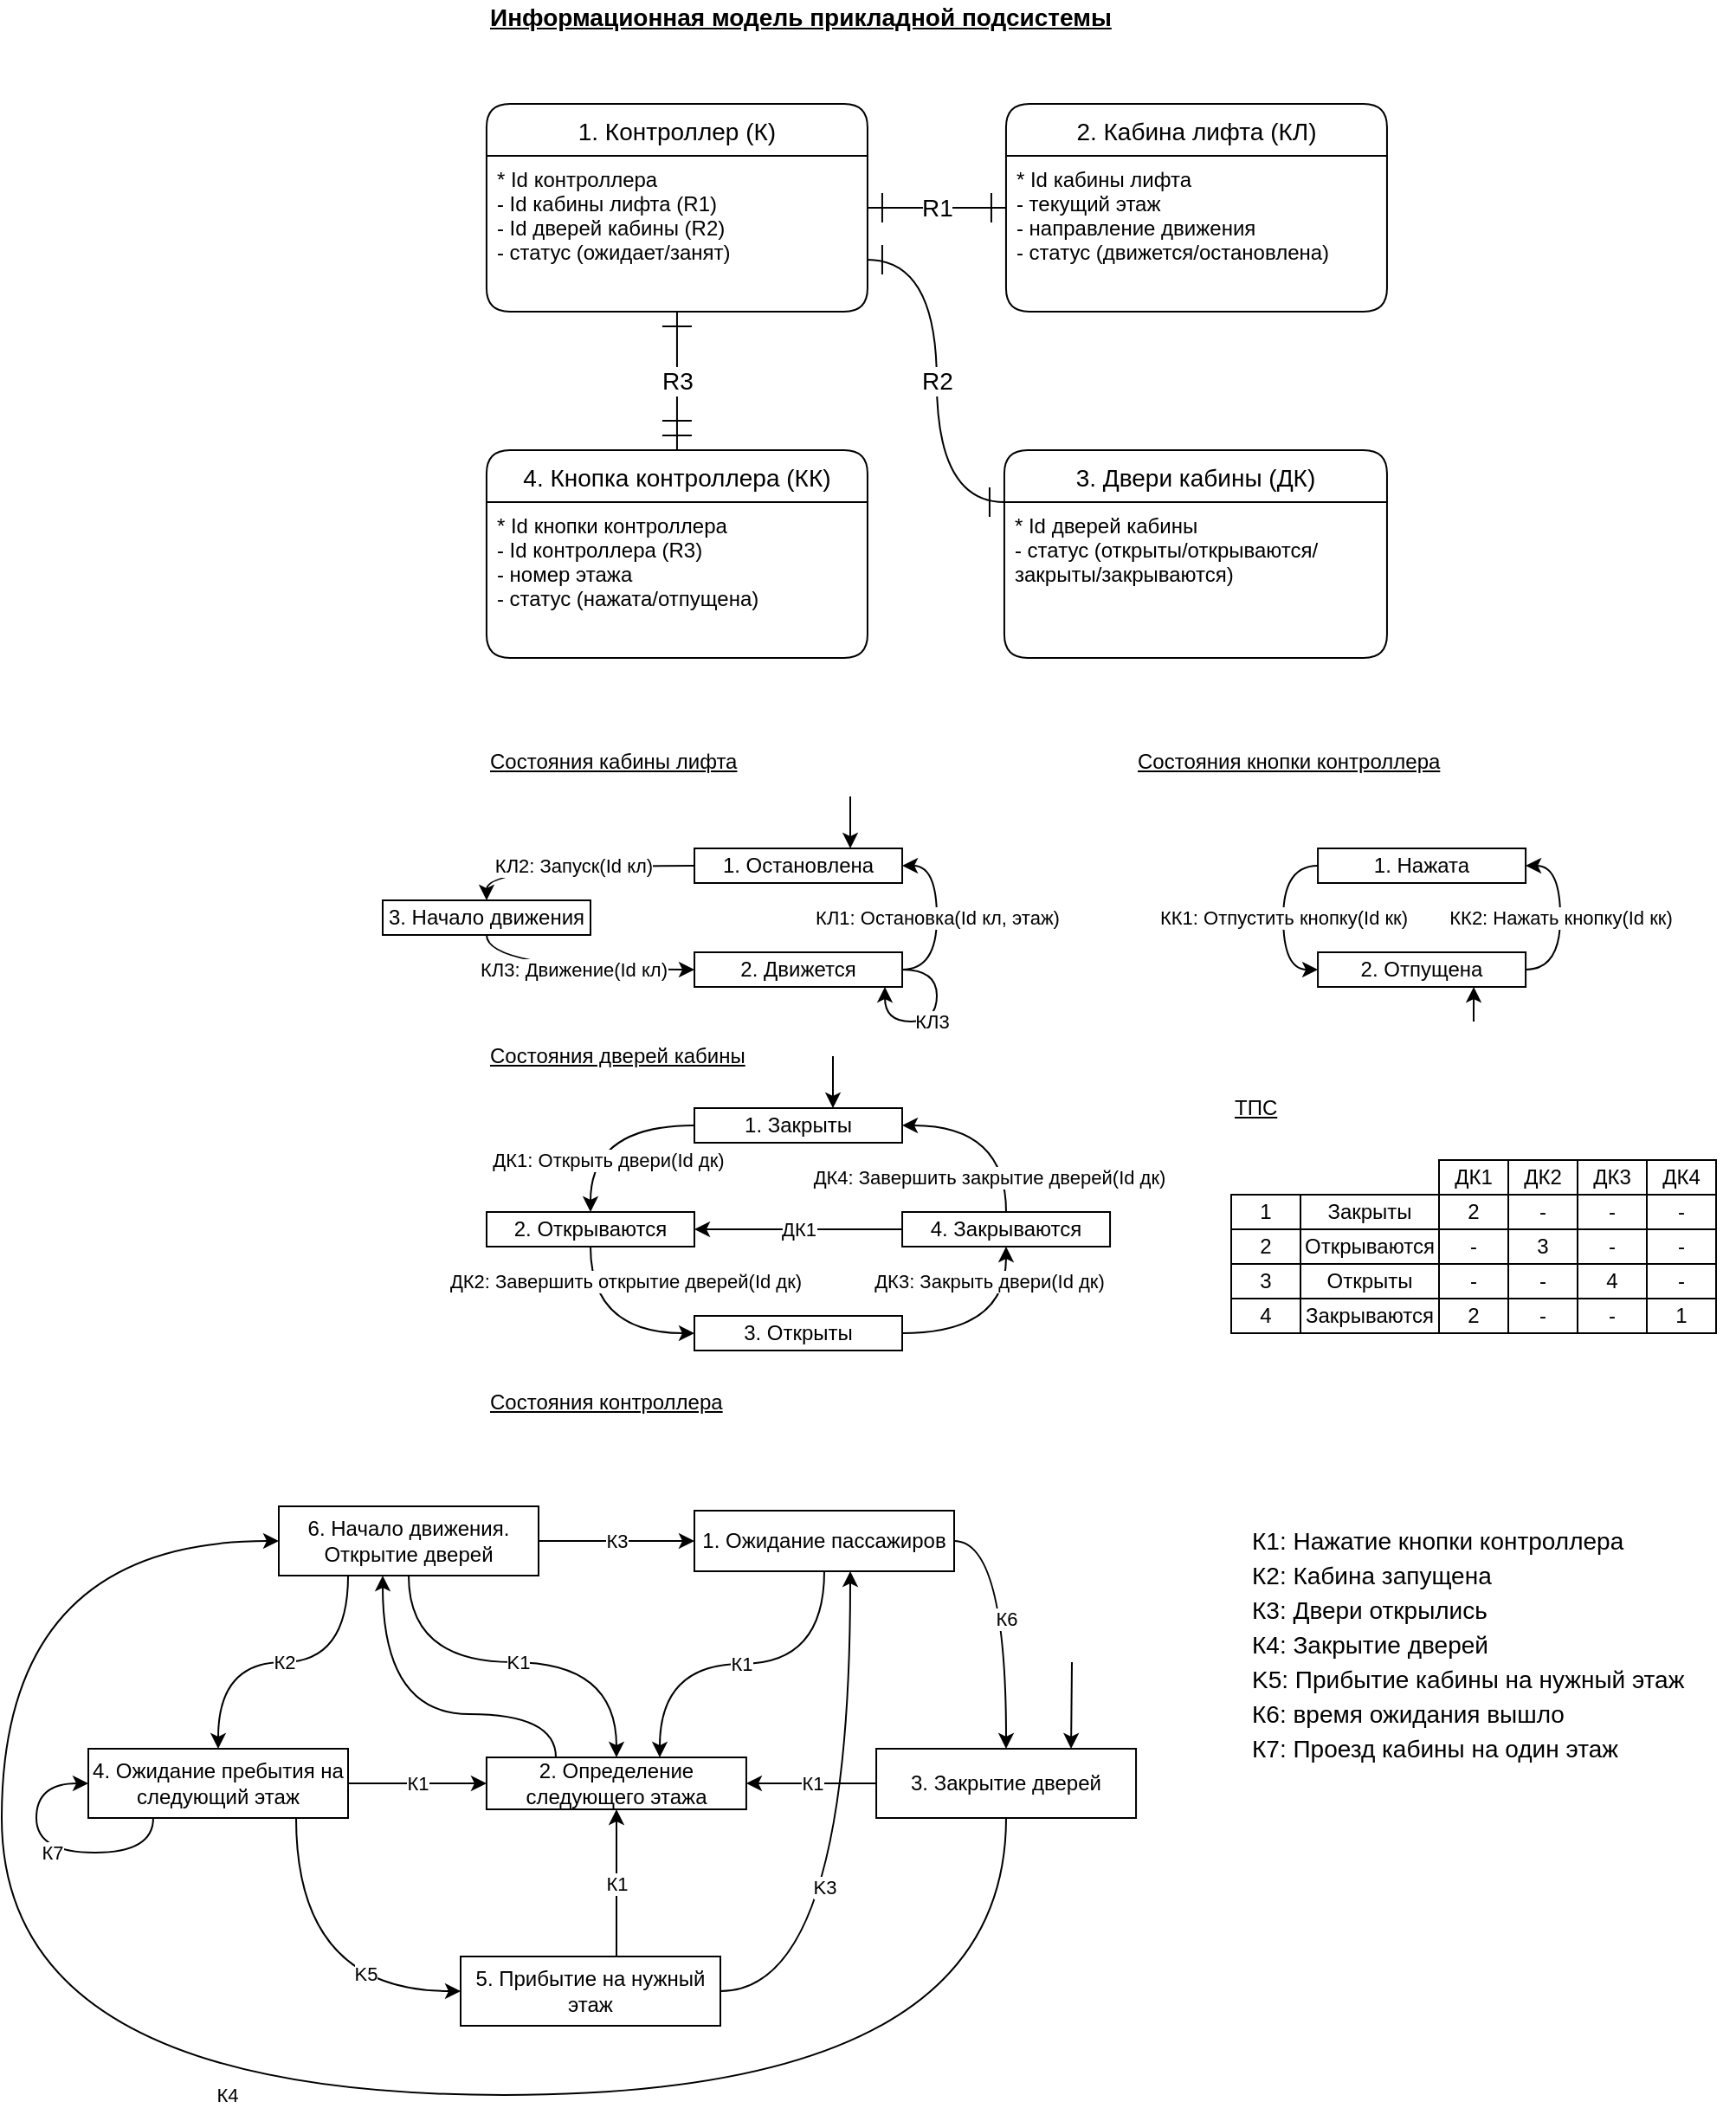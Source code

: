 <mxfile>
    <diagram id="FFJJ7vYpV9TbGx-IhugV" name="Страница 1">
        <mxGraphModel dx="1822" dy="867" grid="1" gridSize="10" guides="1" tooltips="1" connect="1" arrows="1" fold="1" page="1" pageScale="1" pageWidth="827" pageHeight="1169" math="0" shadow="0">
            <root>
                <mxCell id="0"/>
                <mxCell id="1" parent="0"/>
                <mxCell id="rGy74gRU72N-6EAPcVKt-3" value="Состояния кабины лифта" style="text;html=1;strokeColor=none;fillColor=none;align=left;verticalAlign=middle;whiteSpace=wrap;rounded=0;fontStyle=4" parent="1" vertex="1">
                    <mxGeometry x="40" y="450" width="200" height="20" as="geometry"/>
                </mxCell>
                <mxCell id="rGy74gRU72N-6EAPcVKt-4" value="Состояния дверей кабины" style="text;html=1;strokeColor=none;fillColor=none;align=left;verticalAlign=middle;whiteSpace=wrap;rounded=0;fontStyle=4" parent="1" vertex="1">
                    <mxGeometry x="40.0" y="620" width="200.03" height="20" as="geometry"/>
                </mxCell>
                <mxCell id="rGy74gRU72N-6EAPcVKt-15" value="Состояния кнопки контроллера" style="text;html=1;strokeColor=none;fillColor=none;align=left;verticalAlign=middle;whiteSpace=wrap;rounded=0;fontStyle=4" parent="1" vertex="1">
                    <mxGeometry x="414.03" y="450" width="200.03" height="20" as="geometry"/>
                </mxCell>
                <mxCell id="ytYb5CN6HiQMM8bSOuHx-4" value="КЛ2: Запуск(Id кл)" style="edgeStyle=orthogonalEdgeStyle;curved=1;orthogonalLoop=1;jettySize=auto;html=1;" parent="1" source="ytYb5CN6HiQMM8bSOuHx-1" target="5jym0ZMFD4PkC4suiMIN-1" edge="1">
                    <mxGeometry relative="1" as="geometry">
                        <Array as="points">
                            <mxPoint x="40" y="520"/>
                        </Array>
                    </mxGeometry>
                </mxCell>
                <mxCell id="ytYb5CN6HiQMM8bSOuHx-1" value="1. Остановлена" style="rounded=0;whiteSpace=wrap;html=1;" parent="1" vertex="1">
                    <mxGeometry x="160.02" y="510" width="120" height="20" as="geometry"/>
                </mxCell>
                <mxCell id="ytYb5CN6HiQMM8bSOuHx-3" value="КЛ1: Остановка(Id кл, этаж)" style="edgeStyle=orthogonalEdgeStyle;orthogonalLoop=1;jettySize=auto;html=1;curved=1;" parent="1" source="ytYb5CN6HiQMM8bSOuHx-2" target="ytYb5CN6HiQMM8bSOuHx-1" edge="1">
                    <mxGeometry relative="1" as="geometry">
                        <Array as="points">
                            <mxPoint x="300.02" y="580"/>
                            <mxPoint x="300.02" y="520"/>
                        </Array>
                    </mxGeometry>
                </mxCell>
                <mxCell id="ytYb5CN6HiQMM8bSOuHx-2" value="2. Движется" style="rounded=0;whiteSpace=wrap;html=1;" parent="1" vertex="1">
                    <mxGeometry x="160.02" y="570" width="120" height="20" as="geometry"/>
                </mxCell>
                <mxCell id="ytYb5CN6HiQMM8bSOuHx-5" value="Информационная модель прикладной подсистемы" style="text;html=1;strokeColor=none;fillColor=none;align=left;verticalAlign=middle;whiteSpace=wrap;rounded=0;fontStyle=5;fontSize=14;" parent="1" vertex="1">
                    <mxGeometry x="39.97" y="20" width="400.03" height="20" as="geometry"/>
                </mxCell>
                <mxCell id="ytYb5CN6HiQMM8bSOuHx-6" value="2. Кабина лифта (КЛ)" style="swimlane;childLayout=stackLayout;horizontal=1;startSize=30;horizontalStack=0;rounded=1;fontSize=14;fontStyle=0;strokeWidth=1;resizeParent=0;resizeLast=1;shadow=0;dashed=0;align=center;" parent="1" vertex="1">
                    <mxGeometry x="339.97" y="80" width="220" height="120" as="geometry"/>
                </mxCell>
                <mxCell id="ytYb5CN6HiQMM8bSOuHx-7" value="* Id кабины лифта&#10;- текущий этаж&#10;- направление движения&#10;- статус (движется/остановлена)" style="align=left;strokeColor=none;fillColor=none;spacingLeft=4;fontSize=12;verticalAlign=top;resizable=0;rotatable=0;part=1;" parent="ytYb5CN6HiQMM8bSOuHx-6" vertex="1">
                    <mxGeometry y="30" width="220" height="90" as="geometry"/>
                </mxCell>
                <mxCell id="ytYb5CN6HiQMM8bSOuHx-17" value="R1" style="edgeStyle=orthogonalEdgeStyle;curved=1;orthogonalLoop=1;jettySize=auto;html=1;fontSize=14;endArrow=ERone;endFill=0;endSize=15;startArrow=ERone;startFill=0;startSize=15;" parent="1" source="ytYb5CN6HiQMM8bSOuHx-8" target="ytYb5CN6HiQMM8bSOuHx-6" edge="1">
                    <mxGeometry relative="1" as="geometry">
                        <mxPoint as="offset"/>
                    </mxGeometry>
                </mxCell>
                <mxCell id="ytYb5CN6HiQMM8bSOuHx-18" style="edgeStyle=orthogonalEdgeStyle;curved=1;orthogonalLoop=1;jettySize=auto;html=1;fontSize=14;startArrow=ERone;startFill=0;endArrow=ERone;endFill=0;startSize=15;endSize=15;" parent="1" source="ytYb5CN6HiQMM8bSOuHx-8" target="ytYb5CN6HiQMM8bSOuHx-11" edge="1">
                    <mxGeometry relative="1" as="geometry">
                        <Array as="points">
                            <mxPoint x="299.97" y="170"/>
                            <mxPoint x="299.97" y="310"/>
                        </Array>
                    </mxGeometry>
                </mxCell>
                <mxCell id="ytYb5CN6HiQMM8bSOuHx-20" value="R2" style="edgeLabel;html=1;align=center;verticalAlign=middle;resizable=0;points=[];fontSize=14;" parent="ytYb5CN6HiQMM8bSOuHx-18" vertex="1" connectable="0">
                    <mxGeometry x="0.197" y="-1" relative="1" as="geometry">
                        <mxPoint x="1" y="-21" as="offset"/>
                    </mxGeometry>
                </mxCell>
                <mxCell id="ytYb5CN6HiQMM8bSOuHx-8" value="1. Контроллер (К)" style="swimlane;childLayout=stackLayout;horizontal=1;startSize=30;horizontalStack=0;rounded=1;fontSize=14;fontStyle=0;strokeWidth=1;resizeParent=0;resizeLast=1;shadow=0;dashed=0;align=center;" parent="1" vertex="1">
                    <mxGeometry x="39.97" y="80" width="220" height="120" as="geometry"/>
                </mxCell>
                <mxCell id="ytYb5CN6HiQMM8bSOuHx-9" value="* Id контроллера&#10;- Id кабины лифта (R1)&#10;- Id дверей кабины (R2)&#10;- статус (ожидает/занят)" style="align=left;strokeColor=none;fillColor=none;spacingLeft=4;fontSize=12;verticalAlign=top;resizable=0;rotatable=0;part=1;" parent="ytYb5CN6HiQMM8bSOuHx-8" vertex="1">
                    <mxGeometry y="30" width="220" height="90" as="geometry"/>
                </mxCell>
                <mxCell id="ytYb5CN6HiQMM8bSOuHx-11" value="3. Двери кабины (ДК)" style="swimlane;childLayout=stackLayout;horizontal=1;startSize=30;horizontalStack=0;rounded=1;fontSize=14;fontStyle=0;strokeWidth=1;resizeParent=0;resizeLast=1;shadow=0;dashed=0;align=center;" parent="1" vertex="1">
                    <mxGeometry x="338.97" y="280" width="221" height="120" as="geometry"/>
                </mxCell>
                <mxCell id="ytYb5CN6HiQMM8bSOuHx-12" value="* Id дверей кабины&#10;- статус (открыты/открываются/&#10;закрыты/закрываются)" style="align=left;strokeColor=none;fillColor=none;spacingLeft=4;fontSize=12;verticalAlign=top;resizable=0;rotatable=0;part=1;" parent="ytYb5CN6HiQMM8bSOuHx-11" vertex="1">
                    <mxGeometry y="30" width="221" height="90" as="geometry"/>
                </mxCell>
                <mxCell id="ytYb5CN6HiQMM8bSOuHx-19" style="edgeStyle=orthogonalEdgeStyle;curved=1;orthogonalLoop=1;jettySize=auto;html=1;fontSize=14;startArrow=ERmandOne;startFill=0;endArrow=ERone;endFill=0;startSize=15;endSize=15;" parent="1" source="ytYb5CN6HiQMM8bSOuHx-15" target="ytYb5CN6HiQMM8bSOuHx-8" edge="1">
                    <mxGeometry relative="1" as="geometry"/>
                </mxCell>
                <mxCell id="ytYb5CN6HiQMM8bSOuHx-21" value="R3" style="edgeLabel;html=1;align=center;verticalAlign=middle;resizable=0;points=[];fontSize=14;" parent="ytYb5CN6HiQMM8bSOuHx-19" vertex="1" connectable="0">
                    <mxGeometry x="0.283" relative="1" as="geometry">
                        <mxPoint y="11" as="offset"/>
                    </mxGeometry>
                </mxCell>
                <mxCell id="ytYb5CN6HiQMM8bSOuHx-15" value="4. Кнопка контроллера (КК)" style="swimlane;childLayout=stackLayout;horizontal=1;startSize=30;horizontalStack=0;rounded=1;fontSize=14;fontStyle=0;strokeWidth=1;resizeParent=0;resizeLast=1;shadow=0;dashed=0;align=center;" parent="1" vertex="1">
                    <mxGeometry x="39.97" y="280" width="220" height="120" as="geometry"/>
                </mxCell>
                <mxCell id="ytYb5CN6HiQMM8bSOuHx-16" value="* Id кнопки контроллера&#10;- Id контроллера (R3)&#10;- номер этажа&#10;- статус (нажата/отпущена)" style="align=left;strokeColor=none;fillColor=none;spacingLeft=4;fontSize=12;verticalAlign=top;resizable=0;rotatable=0;part=1;" parent="ytYb5CN6HiQMM8bSOuHx-15" vertex="1">
                    <mxGeometry y="30" width="220" height="90" as="geometry"/>
                </mxCell>
                <mxCell id="E6nvMdB4aJgWT5wThZRG-4" value="КК1: Отпустить кнопку(Id кк)" style="edgeStyle=orthogonalEdgeStyle;curved=1;orthogonalLoop=1;jettySize=auto;html=1;" parent="1" source="E6nvMdB4aJgWT5wThZRG-1" target="E6nvMdB4aJgWT5wThZRG-2" edge="1">
                    <mxGeometry relative="1" as="geometry">
                        <Array as="points">
                            <mxPoint x="500.06" y="520"/>
                            <mxPoint x="500.06" y="580"/>
                        </Array>
                    </mxGeometry>
                </mxCell>
                <mxCell id="E6nvMdB4aJgWT5wThZRG-1" value="1. Нажата" style="rounded=0;whiteSpace=wrap;html=1;" parent="1" vertex="1">
                    <mxGeometry x="520.04" y="510" width="120" height="20" as="geometry"/>
                </mxCell>
                <mxCell id="E6nvMdB4aJgWT5wThZRG-3" value="КК2: Нажать кнопку(Id кк)" style="edgeStyle=orthogonalEdgeStyle;orthogonalLoop=1;jettySize=auto;html=1;curved=1;" parent="1" source="E6nvMdB4aJgWT5wThZRG-2" target="E6nvMdB4aJgWT5wThZRG-1" edge="1">
                    <mxGeometry relative="1" as="geometry">
                        <Array as="points">
                            <mxPoint x="660.06" y="580"/>
                            <mxPoint x="660.06" y="520"/>
                        </Array>
                    </mxGeometry>
                </mxCell>
                <mxCell id="E6nvMdB4aJgWT5wThZRG-2" value="2. Отпущена" style="rounded=0;whiteSpace=wrap;html=1;" parent="1" vertex="1">
                    <mxGeometry x="520.04" y="570" width="120" height="20" as="geometry"/>
                </mxCell>
                <mxCell id="E6nvMdB4aJgWT5wThZRG-9" style="edgeStyle=orthogonalEdgeStyle;curved=1;orthogonalLoop=1;jettySize=auto;html=1;entryX=0.5;entryY=0;entryDx=0;entryDy=0;exitX=0;exitY=0.5;exitDx=0;exitDy=0;" parent="1" source="E6nvMdB4aJgWT5wThZRG-5" target="E6nvMdB4aJgWT5wThZRG-6" edge="1">
                    <mxGeometry relative="1" as="geometry"/>
                </mxCell>
                <mxCell id="W7GcJJfSbcKXSyQRW5s8-4" value="ДК1: Открыть двери(Id дк)" style="edgeLabel;html=1;align=center;verticalAlign=middle;resizable=0;points=[];" parent="E6nvMdB4aJgWT5wThZRG-9" vertex="1" connectable="0">
                    <mxGeometry x="0.418" y="13" relative="1" as="geometry">
                        <mxPoint x="-3" y="2" as="offset"/>
                    </mxGeometry>
                </mxCell>
                <mxCell id="E6nvMdB4aJgWT5wThZRG-5" value="1. Закрыты" style="rounded=0;whiteSpace=wrap;html=1;" parent="1" vertex="1">
                    <mxGeometry x="160.0" y="660" width="120" height="20" as="geometry"/>
                </mxCell>
                <mxCell id="E6nvMdB4aJgWT5wThZRG-10" style="edgeStyle=orthogonalEdgeStyle;curved=1;orthogonalLoop=1;jettySize=auto;html=1;entryX=0;entryY=0.5;entryDx=0;entryDy=0;" parent="1" source="E6nvMdB4aJgWT5wThZRG-6" target="E6nvMdB4aJgWT5wThZRG-8" edge="1">
                    <mxGeometry relative="1" as="geometry"/>
                </mxCell>
                <mxCell id="W7GcJJfSbcKXSyQRW5s8-5" value="ДК2: Завершить открытие дверей(Id дк)" style="edgeLabel;html=1;align=center;verticalAlign=middle;resizable=0;points=[];" parent="E6nvMdB4aJgWT5wThZRG-10" vertex="1" connectable="0">
                    <mxGeometry x="0.218" y="11" relative="1" as="geometry">
                        <mxPoint x="3" y="-19" as="offset"/>
                    </mxGeometry>
                </mxCell>
                <mxCell id="E6nvMdB4aJgWT5wThZRG-6" value="2. Открываются" style="rounded=0;whiteSpace=wrap;html=1;" parent="1" vertex="1">
                    <mxGeometry x="40.0" y="720" width="120" height="20" as="geometry"/>
                </mxCell>
                <mxCell id="E6nvMdB4aJgWT5wThZRG-12" style="edgeStyle=orthogonalEdgeStyle;curved=1;orthogonalLoop=1;jettySize=auto;html=1;entryX=1;entryY=0.5;entryDx=0;entryDy=0;" parent="1" source="E6nvMdB4aJgWT5wThZRG-7" target="E6nvMdB4aJgWT5wThZRG-5" edge="1">
                    <mxGeometry relative="1" as="geometry"/>
                </mxCell>
                <mxCell id="W7GcJJfSbcKXSyQRW5s8-7" value="ДК4: Завершить закрытие дверей(Id дк)" style="edgeLabel;html=1;align=center;verticalAlign=middle;resizable=0;points=[];" parent="E6nvMdB4aJgWT5wThZRG-12" vertex="1" connectable="0">
                    <mxGeometry x="0.218" y="8" relative="1" as="geometry">
                        <mxPoint x="7" y="22" as="offset"/>
                    </mxGeometry>
                </mxCell>
                <mxCell id="W7GcJJfSbcKXSyQRW5s8-23" style="edgeStyle=orthogonalEdgeStyle;rounded=0;orthogonalLoop=1;jettySize=auto;html=1;" parent="1" source="E6nvMdB4aJgWT5wThZRG-7" target="E6nvMdB4aJgWT5wThZRG-6" edge="1">
                    <mxGeometry relative="1" as="geometry"/>
                </mxCell>
                <mxCell id="W7GcJJfSbcKXSyQRW5s8-24" value="ДК1" style="edgeLabel;html=1;align=center;verticalAlign=middle;resizable=0;points=[];" parent="W7GcJJfSbcKXSyQRW5s8-23" vertex="1" connectable="0">
                    <mxGeometry x="-0.161" y="1" relative="1" as="geometry">
                        <mxPoint x="-10" y="-1" as="offset"/>
                    </mxGeometry>
                </mxCell>
                <mxCell id="E6nvMdB4aJgWT5wThZRG-7" value="4. Закрываются" style="rounded=0;whiteSpace=wrap;html=1;" parent="1" vertex="1">
                    <mxGeometry x="280.03" y="720" width="120" height="20" as="geometry"/>
                </mxCell>
                <mxCell id="E6nvMdB4aJgWT5wThZRG-11" style="edgeStyle=orthogonalEdgeStyle;curved=1;orthogonalLoop=1;jettySize=auto;html=1;exitX=1;exitY=0.5;exitDx=0;exitDy=0;" parent="1" source="E6nvMdB4aJgWT5wThZRG-8" target="E6nvMdB4aJgWT5wThZRG-7" edge="1">
                    <mxGeometry relative="1" as="geometry"/>
                </mxCell>
                <mxCell id="W7GcJJfSbcKXSyQRW5s8-6" value="ДК3: Закрыть двери(Id дк)" style="edgeLabel;html=1;align=center;verticalAlign=middle;resizable=0;points=[];" parent="E6nvMdB4aJgWT5wThZRG-11" vertex="1" connectable="0">
                    <mxGeometry x="0.364" y="13" relative="1" as="geometry">
                        <mxPoint x="3" y="-15" as="offset"/>
                    </mxGeometry>
                </mxCell>
                <mxCell id="E6nvMdB4aJgWT5wThZRG-8" value="3. Открыты" style="rounded=0;whiteSpace=wrap;html=1;" parent="1" vertex="1">
                    <mxGeometry x="160.0" y="780" width="120" height="20" as="geometry"/>
                </mxCell>
                <mxCell id="W7GcJJfSbcKXSyQRW5s8-1" value="1" style="rounded=0;whiteSpace=wrap;html=1;fillColor=none;" parent="1" vertex="1">
                    <mxGeometry x="470" y="710" width="40" height="20" as="geometry"/>
                </mxCell>
                <mxCell id="W7GcJJfSbcKXSyQRW5s8-2" value="ТПС" style="text;html=1;strokeColor=none;fillColor=none;align=left;verticalAlign=middle;whiteSpace=wrap;rounded=0;fontStyle=4" parent="1" vertex="1">
                    <mxGeometry x="470" y="650" width="200" height="20" as="geometry"/>
                </mxCell>
                <mxCell id="W7GcJJfSbcKXSyQRW5s8-8" value="2" style="rounded=0;whiteSpace=wrap;html=1;fillColor=none;" parent="1" vertex="1">
                    <mxGeometry x="470" y="730" width="40" height="20" as="geometry"/>
                </mxCell>
                <mxCell id="W7GcJJfSbcKXSyQRW5s8-9" value="3" style="rounded=0;whiteSpace=wrap;html=1;fillColor=none;" parent="1" vertex="1">
                    <mxGeometry x="470" y="750" width="40" height="20" as="geometry"/>
                </mxCell>
                <mxCell id="W7GcJJfSbcKXSyQRW5s8-10" value="4" style="rounded=0;whiteSpace=wrap;html=1;fillColor=none;" parent="1" vertex="1">
                    <mxGeometry x="470" y="770" width="40" height="20" as="geometry"/>
                </mxCell>
                <mxCell id="W7GcJJfSbcKXSyQRW5s8-11" value="Закрыты" style="rounded=0;whiteSpace=wrap;html=1;fillColor=none;" parent="1" vertex="1">
                    <mxGeometry x="510" y="710" width="80" height="20" as="geometry"/>
                </mxCell>
                <mxCell id="W7GcJJfSbcKXSyQRW5s8-12" value="Открываются" style="rounded=0;whiteSpace=wrap;html=1;fillColor=none;" parent="1" vertex="1">
                    <mxGeometry x="510" y="730" width="80" height="20" as="geometry"/>
                </mxCell>
                <mxCell id="W7GcJJfSbcKXSyQRW5s8-13" value="Открыты" style="rounded=0;whiteSpace=wrap;html=1;fillColor=none;" parent="1" vertex="1">
                    <mxGeometry x="510" y="750" width="80" height="20" as="geometry"/>
                </mxCell>
                <mxCell id="W7GcJJfSbcKXSyQRW5s8-14" value="Закрываются" style="rounded=0;whiteSpace=wrap;html=1;fillColor=none;" parent="1" vertex="1">
                    <mxGeometry x="510" y="770" width="80" height="20" as="geometry"/>
                </mxCell>
                <mxCell id="W7GcJJfSbcKXSyQRW5s8-15" value="ДК1" style="rounded=0;whiteSpace=wrap;html=1;fillColor=none;" parent="1" vertex="1">
                    <mxGeometry x="590" y="690" width="40" height="20" as="geometry"/>
                </mxCell>
                <mxCell id="W7GcJJfSbcKXSyQRW5s8-16" value="ДК2" style="rounded=0;whiteSpace=wrap;html=1;fillColor=none;" parent="1" vertex="1">
                    <mxGeometry x="630" y="690" width="40" height="20" as="geometry"/>
                </mxCell>
                <mxCell id="W7GcJJfSbcKXSyQRW5s8-17" value="ДК3" style="rounded=0;whiteSpace=wrap;html=1;fillColor=none;" parent="1" vertex="1">
                    <mxGeometry x="670" y="690" width="40" height="20" as="geometry"/>
                </mxCell>
                <mxCell id="W7GcJJfSbcKXSyQRW5s8-18" value="ДК4" style="rounded=0;whiteSpace=wrap;html=1;fillColor=none;" parent="1" vertex="1">
                    <mxGeometry x="710" y="690" width="40" height="20" as="geometry"/>
                </mxCell>
                <mxCell id="W7GcJJfSbcKXSyQRW5s8-19" value="2" style="rounded=0;whiteSpace=wrap;html=1;fillColor=none;" parent="1" vertex="1">
                    <mxGeometry x="590" y="710" width="40" height="20" as="geometry"/>
                </mxCell>
                <mxCell id="W7GcJJfSbcKXSyQRW5s8-20" value="-" style="rounded=0;whiteSpace=wrap;html=1;fillColor=none;" parent="1" vertex="1">
                    <mxGeometry x="590" y="730" width="40" height="20" as="geometry"/>
                </mxCell>
                <mxCell id="W7GcJJfSbcKXSyQRW5s8-21" value="-" style="rounded=0;whiteSpace=wrap;html=1;fillColor=none;" parent="1" vertex="1">
                    <mxGeometry x="590" y="750" width="40" height="20" as="geometry"/>
                </mxCell>
                <mxCell id="W7GcJJfSbcKXSyQRW5s8-22" value="2" style="rounded=0;whiteSpace=wrap;html=1;fillColor=none;" parent="1" vertex="1">
                    <mxGeometry x="590" y="770" width="40" height="20" as="geometry"/>
                </mxCell>
                <mxCell id="W7GcJJfSbcKXSyQRW5s8-26" value="3" style="rounded=0;whiteSpace=wrap;html=1;fillColor=none;" parent="1" vertex="1">
                    <mxGeometry x="630" y="730" width="40" height="20" as="geometry"/>
                </mxCell>
                <mxCell id="W7GcJJfSbcKXSyQRW5s8-27" value="-" style="rounded=0;whiteSpace=wrap;html=1;fillColor=none;" parent="1" vertex="1">
                    <mxGeometry x="630" y="710" width="40" height="20" as="geometry"/>
                </mxCell>
                <mxCell id="W7GcJJfSbcKXSyQRW5s8-28" value="-" style="rounded=0;whiteSpace=wrap;html=1;fillColor=none;" parent="1" vertex="1">
                    <mxGeometry x="630" y="750" width="40" height="20" as="geometry"/>
                </mxCell>
                <mxCell id="W7GcJJfSbcKXSyQRW5s8-29" value="-" style="rounded=0;whiteSpace=wrap;html=1;fillColor=none;" parent="1" vertex="1">
                    <mxGeometry x="630" y="770" width="40" height="20" as="geometry"/>
                </mxCell>
                <mxCell id="W7GcJJfSbcKXSyQRW5s8-30" value="4" style="rounded=0;whiteSpace=wrap;html=1;fillColor=none;" parent="1" vertex="1">
                    <mxGeometry x="670" y="750" width="40" height="20" as="geometry"/>
                </mxCell>
                <mxCell id="W7GcJJfSbcKXSyQRW5s8-31" value="-" style="rounded=0;whiteSpace=wrap;html=1;fillColor=none;" parent="1" vertex="1">
                    <mxGeometry x="670" y="730" width="40" height="20" as="geometry"/>
                </mxCell>
                <mxCell id="W7GcJJfSbcKXSyQRW5s8-32" value="-" style="rounded=0;whiteSpace=wrap;html=1;fillColor=none;" parent="1" vertex="1">
                    <mxGeometry x="670" y="710" width="40" height="20" as="geometry"/>
                </mxCell>
                <mxCell id="W7GcJJfSbcKXSyQRW5s8-33" value="-" style="rounded=0;whiteSpace=wrap;html=1;fillColor=none;" parent="1" vertex="1">
                    <mxGeometry x="670" y="770" width="40" height="20" as="geometry"/>
                </mxCell>
                <mxCell id="W7GcJJfSbcKXSyQRW5s8-34" value="1" style="rounded=0;whiteSpace=wrap;html=1;fillColor=none;" parent="1" vertex="1">
                    <mxGeometry x="710" y="770" width="40" height="20" as="geometry"/>
                </mxCell>
                <mxCell id="W7GcJJfSbcKXSyQRW5s8-35" value="-" style="rounded=0;whiteSpace=wrap;html=1;fillColor=none;" parent="1" vertex="1">
                    <mxGeometry x="710" y="750" width="40" height="20" as="geometry"/>
                </mxCell>
                <mxCell id="W7GcJJfSbcKXSyQRW5s8-36" value="-" style="rounded=0;whiteSpace=wrap;html=1;fillColor=none;" parent="1" vertex="1">
                    <mxGeometry x="710" y="730" width="40" height="20" as="geometry"/>
                </mxCell>
                <mxCell id="W7GcJJfSbcKXSyQRW5s8-37" value="-" style="rounded=0;whiteSpace=wrap;html=1;fillColor=none;" parent="1" vertex="1">
                    <mxGeometry x="710" y="710" width="40" height="20" as="geometry"/>
                </mxCell>
                <mxCell id="ydrPqTwcOS3lQjm-XeVe-1" value="Состояния контроллера" style="text;html=1;strokeColor=none;fillColor=none;align=left;verticalAlign=middle;whiteSpace=wrap;rounded=0;fontStyle=4" parent="1" vertex="1">
                    <mxGeometry x="40.0" y="820" width="200.03" height="20" as="geometry"/>
                </mxCell>
                <mxCell id="IUg-mft-xapzD2BrvqNs-5" value="К1" style="edgeStyle=orthogonalEdgeStyle;rounded=0;orthogonalLoop=1;jettySize=auto;html=1;" parent="1" source="1RubFFUEzhwFRpHru7SJ-1" target="1RubFFUEzhwFRpHru7SJ-3" edge="1">
                    <mxGeometry relative="1" as="geometry"/>
                </mxCell>
                <mxCell id="IUg-mft-xapzD2BrvqNs-9" value="K5" style="edgeStyle=orthogonalEdgeStyle;orthogonalLoop=1;jettySize=auto;html=1;curved=1;" parent="1" source="1RubFFUEzhwFRpHru7SJ-1" target="HDxr8kiUH-6mZuYNT8Sr-1" edge="1">
                    <mxGeometry x="0.436" y="10" relative="1" as="geometry">
                        <Array as="points">
                            <mxPoint x="-70" y="1170"/>
                        </Array>
                        <mxPoint as="offset"/>
                    </mxGeometry>
                </mxCell>
                <mxCell id="1RubFFUEzhwFRpHru7SJ-1" value="4. Ожидание пребытия на следующий этаж" style="rounded=0;whiteSpace=wrap;html=1;" parent="1" vertex="1">
                    <mxGeometry x="-190" y="1030" width="150" height="40" as="geometry"/>
                </mxCell>
                <mxCell id="IUg-mft-xapzD2BrvqNs-13" style="edgeStyle=orthogonalEdgeStyle;orthogonalLoop=1;jettySize=auto;html=1;curved=1;" parent="1" source="1RubFFUEzhwFRpHru7SJ-3" target="HDxr8kiUH-6mZuYNT8Sr-2" edge="1">
                    <mxGeometry relative="1" as="geometry">
                        <Array as="points">
                            <mxPoint x="80" y="1010"/>
                            <mxPoint x="-20" y="1010"/>
                        </Array>
                    </mxGeometry>
                </mxCell>
                <mxCell id="1RubFFUEzhwFRpHru7SJ-3" value="2. Определение следующего этажа" style="rounded=0;whiteSpace=wrap;html=1;" parent="1" vertex="1">
                    <mxGeometry x="39.97" y="1035" width="150" height="30" as="geometry"/>
                </mxCell>
                <mxCell id="IUg-mft-xapzD2BrvqNs-2" value="К1" style="edgeStyle=orthogonalEdgeStyle;orthogonalLoop=1;jettySize=auto;html=1;curved=1;" parent="1" source="1RubFFUEzhwFRpHru7SJ-27" target="1RubFFUEzhwFRpHru7SJ-3" edge="1">
                    <mxGeometry relative="1" as="geometry">
                        <Array as="points">
                            <mxPoint x="235" y="981"/>
                            <mxPoint x="140" y="981"/>
                        </Array>
                    </mxGeometry>
                </mxCell>
                <mxCell id="IUg-mft-xapzD2BrvqNs-6" value="К6" style="edgeStyle=orthogonalEdgeStyle;orthogonalLoop=1;jettySize=auto;html=1;curved=1;" parent="1" source="1RubFFUEzhwFRpHru7SJ-27" target="1RubFFUEzhwFRpHru7SJ-29" edge="1">
                    <mxGeometry relative="1" as="geometry">
                        <Array as="points">
                            <mxPoint x="340" y="910"/>
                        </Array>
                    </mxGeometry>
                </mxCell>
                <mxCell id="1RubFFUEzhwFRpHru7SJ-27" value="1. Ожидание пассажиров" style="rounded=0;whiteSpace=wrap;html=1;" parent="1" vertex="1">
                    <mxGeometry x="160.0" y="892.5" width="150" height="35" as="geometry"/>
                </mxCell>
                <mxCell id="IUg-mft-xapzD2BrvqNs-3" value="К1" style="edgeStyle=orthogonalEdgeStyle;rounded=0;orthogonalLoop=1;jettySize=auto;html=1;" parent="1" source="1RubFFUEzhwFRpHru7SJ-29" target="1RubFFUEzhwFRpHru7SJ-3" edge="1">
                    <mxGeometry relative="1" as="geometry"/>
                </mxCell>
                <mxCell id="IUg-mft-xapzD2BrvqNs-7" value="К4" style="edgeStyle=orthogonalEdgeStyle;orthogonalLoop=1;jettySize=auto;html=1;curved=1;" parent="1" source="1RubFFUEzhwFRpHru7SJ-29" target="HDxr8kiUH-6mZuYNT8Sr-2" edge="1">
                    <mxGeometry relative="1" as="geometry">
                        <Array as="points">
                            <mxPoint x="340" y="1230"/>
                            <mxPoint x="-240" y="1230"/>
                            <mxPoint x="-240" y="910"/>
                        </Array>
                    </mxGeometry>
                </mxCell>
                <mxCell id="1RubFFUEzhwFRpHru7SJ-29" value="3. Закрытие дверей" style="rounded=0;whiteSpace=wrap;html=1;" parent="1" vertex="1">
                    <mxGeometry x="265.03" y="1030" width="150" height="40" as="geometry"/>
                </mxCell>
                <mxCell id="1RubFFUEzhwFRpHru7SJ-33" value="К1: Нажатие кнопки контроллера" style="text;html=1;strokeColor=none;fillColor=none;align=left;verticalAlign=middle;whiteSpace=wrap;rounded=0;fontSize=14;" parent="1" vertex="1">
                    <mxGeometry x="479.9" y="900" width="280" height="20" as="geometry"/>
                </mxCell>
                <mxCell id="1RubFFUEzhwFRpHru7SJ-34" value="К2: Кабина запущена" style="text;html=1;strokeColor=none;fillColor=none;align=left;verticalAlign=middle;whiteSpace=wrap;rounded=0;fontSize=14;" parent="1" vertex="1">
                    <mxGeometry x="480.03" y="920" width="280" height="20" as="geometry"/>
                </mxCell>
                <mxCell id="1RubFFUEzhwFRpHru7SJ-40" value="К3: Двери открылись" style="text;html=1;strokeColor=none;fillColor=none;align=left;verticalAlign=middle;whiteSpace=wrap;rounded=0;fontSize=14;" parent="1" vertex="1">
                    <mxGeometry x="479.9" y="940" width="280" height="20" as="geometry"/>
                </mxCell>
                <mxCell id="qX_3Gwqr9Lo_Wm2yeuOw-2" value="К4: Закрытие дверей" style="text;html=1;strokeColor=none;fillColor=none;align=left;verticalAlign=middle;whiteSpace=wrap;rounded=0;fontSize=14;" parent="1" vertex="1">
                    <mxGeometry x="480.03" y="960" width="280" height="20" as="geometry"/>
                </mxCell>
                <mxCell id="IUg-mft-xapzD2BrvqNs-4" value="К1" style="edgeStyle=orthogonalEdgeStyle;rounded=0;orthogonalLoop=1;jettySize=auto;html=1;" parent="1" source="HDxr8kiUH-6mZuYNT8Sr-1" target="1RubFFUEzhwFRpHru7SJ-3" edge="1">
                    <mxGeometry relative="1" as="geometry">
                        <Array as="points">
                            <mxPoint x="115" y="1130"/>
                            <mxPoint x="115" y="1130"/>
                        </Array>
                    </mxGeometry>
                </mxCell>
                <mxCell id="IUg-mft-xapzD2BrvqNs-8" value="K3" style="edgeStyle=orthogonalEdgeStyle;orthogonalLoop=1;jettySize=auto;html=1;curved=1;" parent="1" source="HDxr8kiUH-6mZuYNT8Sr-1" target="1RubFFUEzhwFRpHru7SJ-27" edge="1">
                    <mxGeometry x="-0.15" y="15" relative="1" as="geometry">
                        <Array as="points">
                            <mxPoint x="250" y="1170"/>
                        </Array>
                        <mxPoint as="offset"/>
                    </mxGeometry>
                </mxCell>
                <mxCell id="HDxr8kiUH-6mZuYNT8Sr-1" value="5. Прибытие на нужный этаж" style="rounded=0;whiteSpace=wrap;html=1;" parent="1" vertex="1">
                    <mxGeometry x="25" y="1150" width="150" height="40" as="geometry"/>
                </mxCell>
                <mxCell id="IUg-mft-xapzD2BrvqNs-1" value="K1" style="edgeStyle=orthogonalEdgeStyle;orthogonalLoop=1;jettySize=auto;html=1;curved=1;" parent="1" source="HDxr8kiUH-6mZuYNT8Sr-2" target="1RubFFUEzhwFRpHru7SJ-3" edge="1">
                    <mxGeometry relative="1" as="geometry">
                        <Array as="points">
                            <mxPoint x="-5" y="980"/>
                            <mxPoint x="115" y="980"/>
                        </Array>
                    </mxGeometry>
                </mxCell>
                <mxCell id="IUg-mft-xapzD2BrvqNs-11" value="К2" style="edgeStyle=orthogonalEdgeStyle;orthogonalLoop=1;jettySize=auto;html=1;curved=1;" parent="1" source="HDxr8kiUH-6mZuYNT8Sr-2" target="1RubFFUEzhwFRpHru7SJ-1" edge="1">
                    <mxGeometry relative="1" as="geometry">
                        <Array as="points">
                            <mxPoint x="-40" y="980"/>
                            <mxPoint x="-115" y="980"/>
                        </Array>
                    </mxGeometry>
                </mxCell>
                <mxCell id="IUg-mft-xapzD2BrvqNs-15" value="К3" style="edgeStyle=orthogonalEdgeStyle;rounded=0;orthogonalLoop=1;jettySize=auto;html=1;" parent="1" source="HDxr8kiUH-6mZuYNT8Sr-2" target="1RubFFUEzhwFRpHru7SJ-27" edge="1">
                    <mxGeometry relative="1" as="geometry"/>
                </mxCell>
                <mxCell id="HDxr8kiUH-6mZuYNT8Sr-2" value="6. Начало движения.&lt;br&gt;Открытие дверей" style="rounded=0;whiteSpace=wrap;html=1;" parent="1" vertex="1">
                    <mxGeometry x="-80" y="890" width="150" height="40" as="geometry"/>
                </mxCell>
                <mxCell id="IUg-mft-xapzD2BrvqNs-10" value="K5: Прибытие кабины на нужный этаж" style="text;html=1;strokeColor=none;fillColor=none;align=left;verticalAlign=middle;whiteSpace=wrap;rounded=0;fontSize=14;" parent="1" vertex="1">
                    <mxGeometry x="479.9" y="980" width="280" height="20" as="geometry"/>
                </mxCell>
                <mxCell id="IUg-mft-xapzD2BrvqNs-12" value="К6: время ожидания вышло" style="text;html=1;strokeColor=none;fillColor=none;align=left;verticalAlign=middle;whiteSpace=wrap;rounded=0;fontSize=14;" parent="1" vertex="1">
                    <mxGeometry x="479.9" y="1000" width="280" height="20" as="geometry"/>
                </mxCell>
                <mxCell id="IUg-mft-xapzD2BrvqNs-16" value="К7" style="edgeStyle=orthogonalEdgeStyle;orthogonalLoop=1;jettySize=auto;html=1;exitX=0.25;exitY=1;exitDx=0;exitDy=0;curved=1;" parent="1" source="1RubFFUEzhwFRpHru7SJ-1" target="1RubFFUEzhwFRpHru7SJ-1" edge="1">
                    <mxGeometry relative="1" as="geometry">
                        <Array as="points">
                            <mxPoint x="-152" y="1090"/>
                            <mxPoint x="-220" y="1090"/>
                            <mxPoint x="-220" y="1050"/>
                        </Array>
                    </mxGeometry>
                </mxCell>
                <mxCell id="IUg-mft-xapzD2BrvqNs-17" value="К7: Проезд кабины на один этаж" style="text;html=1;strokeColor=none;fillColor=none;align=left;verticalAlign=middle;whiteSpace=wrap;rounded=0;fontSize=14;" parent="1" vertex="1">
                    <mxGeometry x="479.9" y="1020" width="280" height="20" as="geometry"/>
                </mxCell>
                <mxCell id="IUg-mft-xapzD2BrvqNs-18" value="" style="endArrow=classic;html=1;entryX=0.75;entryY=0;entryDx=0;entryDy=0;" parent="1" target="1RubFFUEzhwFRpHru7SJ-29" edge="1">
                    <mxGeometry width="50" height="50" relative="1" as="geometry">
                        <mxPoint x="378" y="980" as="sourcePoint"/>
                        <mxPoint x="420" y="1100" as="targetPoint"/>
                    </mxGeometry>
                </mxCell>
                <mxCell id="IUg-mft-xapzD2BrvqNs-19" value="" style="endArrow=classic;html=1;entryX=0.75;entryY=0;entryDx=0;entryDy=0;" parent="1" target="ytYb5CN6HiQMM8bSOuHx-1" edge="1">
                    <mxGeometry width="50" height="50" relative="1" as="geometry">
                        <mxPoint x="250" y="480" as="sourcePoint"/>
                        <mxPoint x="300" y="430" as="targetPoint"/>
                    </mxGeometry>
                </mxCell>
                <mxCell id="IUg-mft-xapzD2BrvqNs-20" value="" style="endArrow=classic;html=1;entryX=0.75;entryY=1;entryDx=0;entryDy=0;" parent="1" target="E6nvMdB4aJgWT5wThZRG-2" edge="1">
                    <mxGeometry width="50" height="50" relative="1" as="geometry">
                        <mxPoint x="610" y="610" as="sourcePoint"/>
                        <mxPoint x="610" y="580" as="targetPoint"/>
                    </mxGeometry>
                </mxCell>
                <mxCell id="IUg-mft-xapzD2BrvqNs-21" value="" style="endArrow=classic;html=1;" parent="1" edge="1">
                    <mxGeometry width="50" height="50" relative="1" as="geometry">
                        <mxPoint x="240" y="630" as="sourcePoint"/>
                        <mxPoint x="240" y="660" as="targetPoint"/>
                    </mxGeometry>
                </mxCell>
                <mxCell id="5jym0ZMFD4PkC4suiMIN-3" value="КЛ3: Движение(Id кл)" style="edgeStyle=orthogonalEdgeStyle;orthogonalLoop=1;jettySize=auto;html=1;curved=1;" parent="1" source="5jym0ZMFD4PkC4suiMIN-1" target="ytYb5CN6HiQMM8bSOuHx-2" edge="1">
                    <mxGeometry relative="1" as="geometry">
                        <Array as="points">
                            <mxPoint x="40" y="580"/>
                        </Array>
                    </mxGeometry>
                </mxCell>
                <mxCell id="5jym0ZMFD4PkC4suiMIN-1" value="3. Начало движения" style="rounded=0;whiteSpace=wrap;html=1;" parent="1" vertex="1">
                    <mxGeometry x="-20" y="540" width="120" height="20" as="geometry"/>
                </mxCell>
                <mxCell id="5jym0ZMFD4PkC4suiMIN-4" value="КЛ3" style="edgeStyle=orthogonalEdgeStyle;curved=1;orthogonalLoop=1;jettySize=auto;html=1;exitX=1;exitY=0.5;exitDx=0;exitDy=0;" parent="1" source="ytYb5CN6HiQMM8bSOuHx-2" target="ytYb5CN6HiQMM8bSOuHx-2" edge="1">
                    <mxGeometry x="0.049" relative="1" as="geometry">
                        <Array as="points">
                            <mxPoint x="300" y="580"/>
                            <mxPoint x="300" y="610"/>
                            <mxPoint x="270" y="610"/>
                        </Array>
                        <mxPoint as="offset"/>
                    </mxGeometry>
                </mxCell>
            </root>
        </mxGraphModel>
    </diagram>
</mxfile>